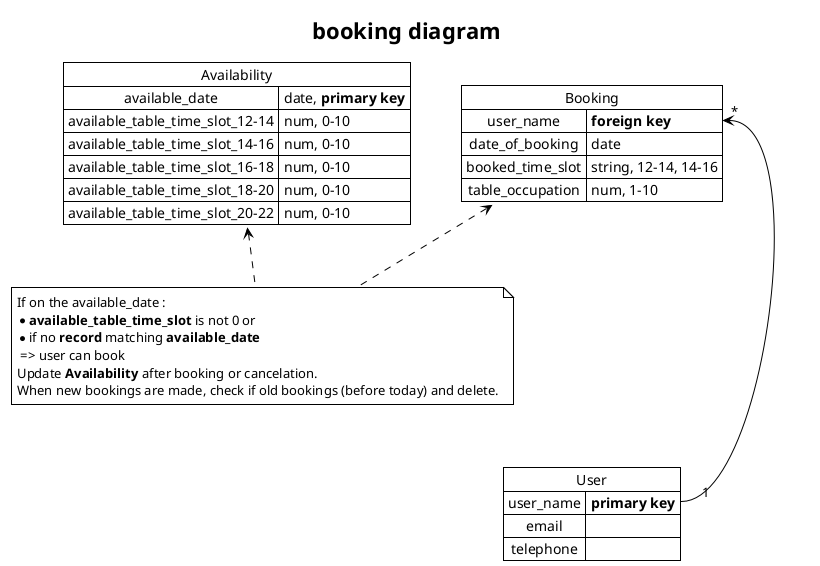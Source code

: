 @startuml PERT
!theme plain
' object User
' object Booking
' object Availability
title booking diagram

map Availability {
    available_date  => date, **primary key**
    available_table_time_slot_12-14 => num, 0-10
    available_table_time_slot_14-16 => num, 0-10
    available_table_time_slot_16-18 => num, 0-10
    available_table_time_slot_18-20 => num, 0-10
    available_table_time_slot_20-22 => num, 0-10
}

map Booking {
    user_name => **foreign key**
    date_of_booking => date
    booked_time_slot => string, 12-14, 14-16
    table_occupation => num, 1-10
}

map User {
    user_name => **primary key**
    email => 
    telephone =>
}

Booking::user_name "*" <--- "    1" User::user_name

note "If on the available_date :\n* **available_table_time_slot** is not 0 or\n*if no **record** matching **available_date**\n => user can book\nUpdate **Availability** after booking or cancelation.\nWhen new bookings are made, check if old bookings (before today) and delete." as N2
Availability <.. N2
Booking <.. N2
@enduml
